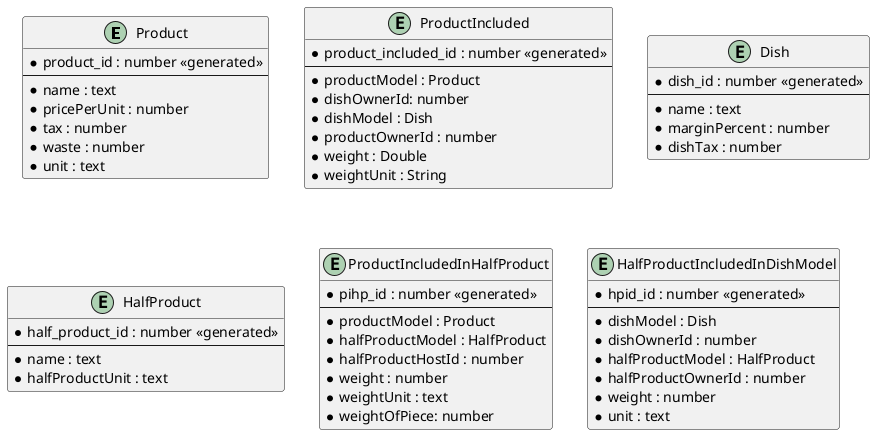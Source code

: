 ' State of current database.
' Drawing it's design since the it's refacor and migration is necessary
' if app development will continue.
' This database was never designed, it was developed randomly
' with novice decisions and a lack of strategic planning.
@startuml

skinparam linetype ortho

entity "Product" as p {
    *product_id : number <<generated>>
    --
    *name : text
    *pricePerUnit : number
    *tax : number
    *waste : number
    *unit : text
}

entity "ProductIncluded" as pi {
    *product_included_id : number <<generated>>
    --
    *productModel : Product
    *dishOwnerId: number
    *dishModel : Dish
    *productOwnerId : number
    *weight : Double
    *weightUnit : String
}

entity "Dish" as d {
    *dish_id : number <<generated>>
    --
    *name : text
    *marginPercent : number
    *dishTax : number
}

entity "HalfProduct" as hp {
    *half_product_id : number <<generated>>
    --
    *name : text
    *halfProductUnit : text
}

entity "ProductIncludedInHalfProduct" as pihp {
    *pihp_id : number <<generated>>
    --
    *productModel : Product 
    *halfProductModel : HalfProduct
    *halfProductHostId : number
    *weight : number
    *weightUnit : text
    *weightOfPiece: number
}


entity "HalfProductIncludedInDishModel" as hpid {
    *hpid_id : number <<generated>>
    --
    *dishModel : Dish
    *dishOwnerId : number
    *halfProductModel : HalfProduct
    *halfProductOwnerId : number
    *weight : number
    *unit : text
}



@enduml